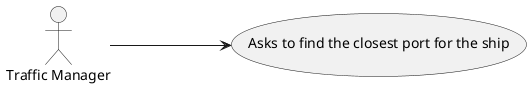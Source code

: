 @startuml
'https://plantuml.com/use-case-diagram

left to right direction

:Traffic Manager: as TM
(Asks to find the closest port for the ship) as (Use)

TM ---> (Use)
@enduml